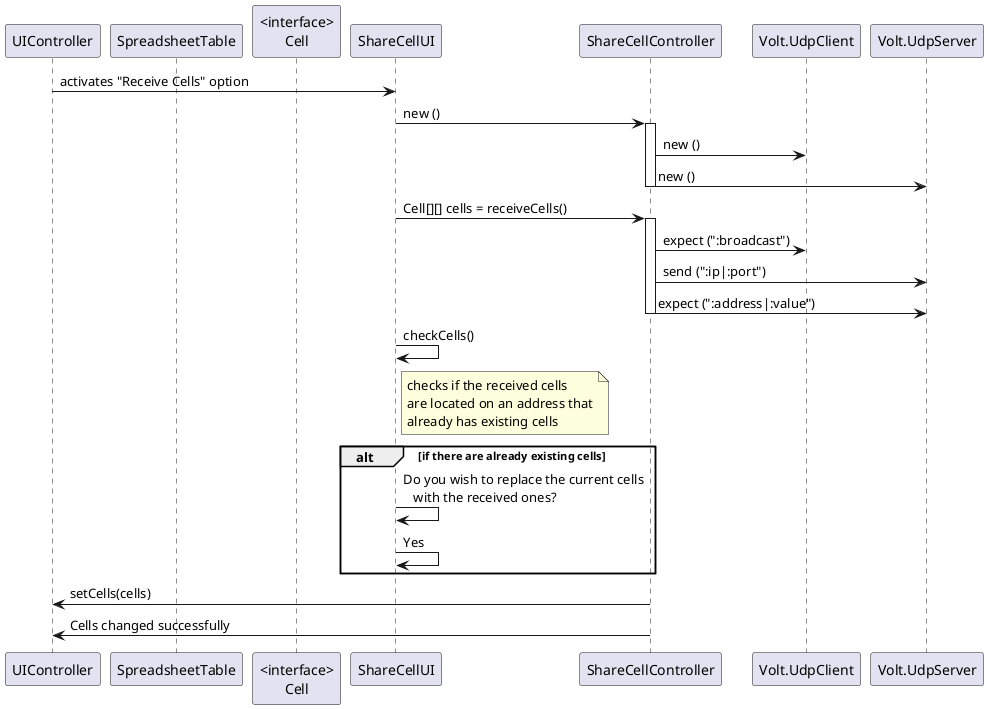 @startuml doc-files/ipc05.1_design1.png

participant "UIController" as UIController
participant "SpreadsheetTable" as SpreadsheetTable
participant "<interface>\nCell" as Cell
participant "ShareCellUI" as ShareCellUI
participant "ShareCellController" as ShareCellController
participant "Volt.UdpClient" as UdpClient
participant "Volt.UdpServer" as UdpServer

UIController->ShareCellUI: activates "Receive Cells" option
ShareCellUI->ShareCellController: new ()

activate ShareCellController
ShareCellController->UdpClient: new ()
ShareCellController->UdpServer: new ()
deactivate ShareCellController

ShareCellUI->ShareCellController: Cell[][] cells = receiveCells()

activate ShareCellController
ShareCellController->UdpClient: expect (":broadcast")
ShareCellController->UdpServer: send (":ip|:port")

ShareCellController->UdpServer: expect (":address|:value")
deactivate ShareCellController

ShareCellUI->ShareCellUI: checkCells()
note right of ShareCellUI: checks if the received cells\nare located on an address that\nalready has existing cells

alt if there are already existing cells
    ShareCellUI->ShareCellUI: Do you wish to replace the current cells\n   with the received ones?
    ShareCellUI->ShareCellUI: Yes
end

ShareCellController->UIController: setCells(cells)
ShareCellController->UIController: Cells changed successfully

@enduml
@enduml
